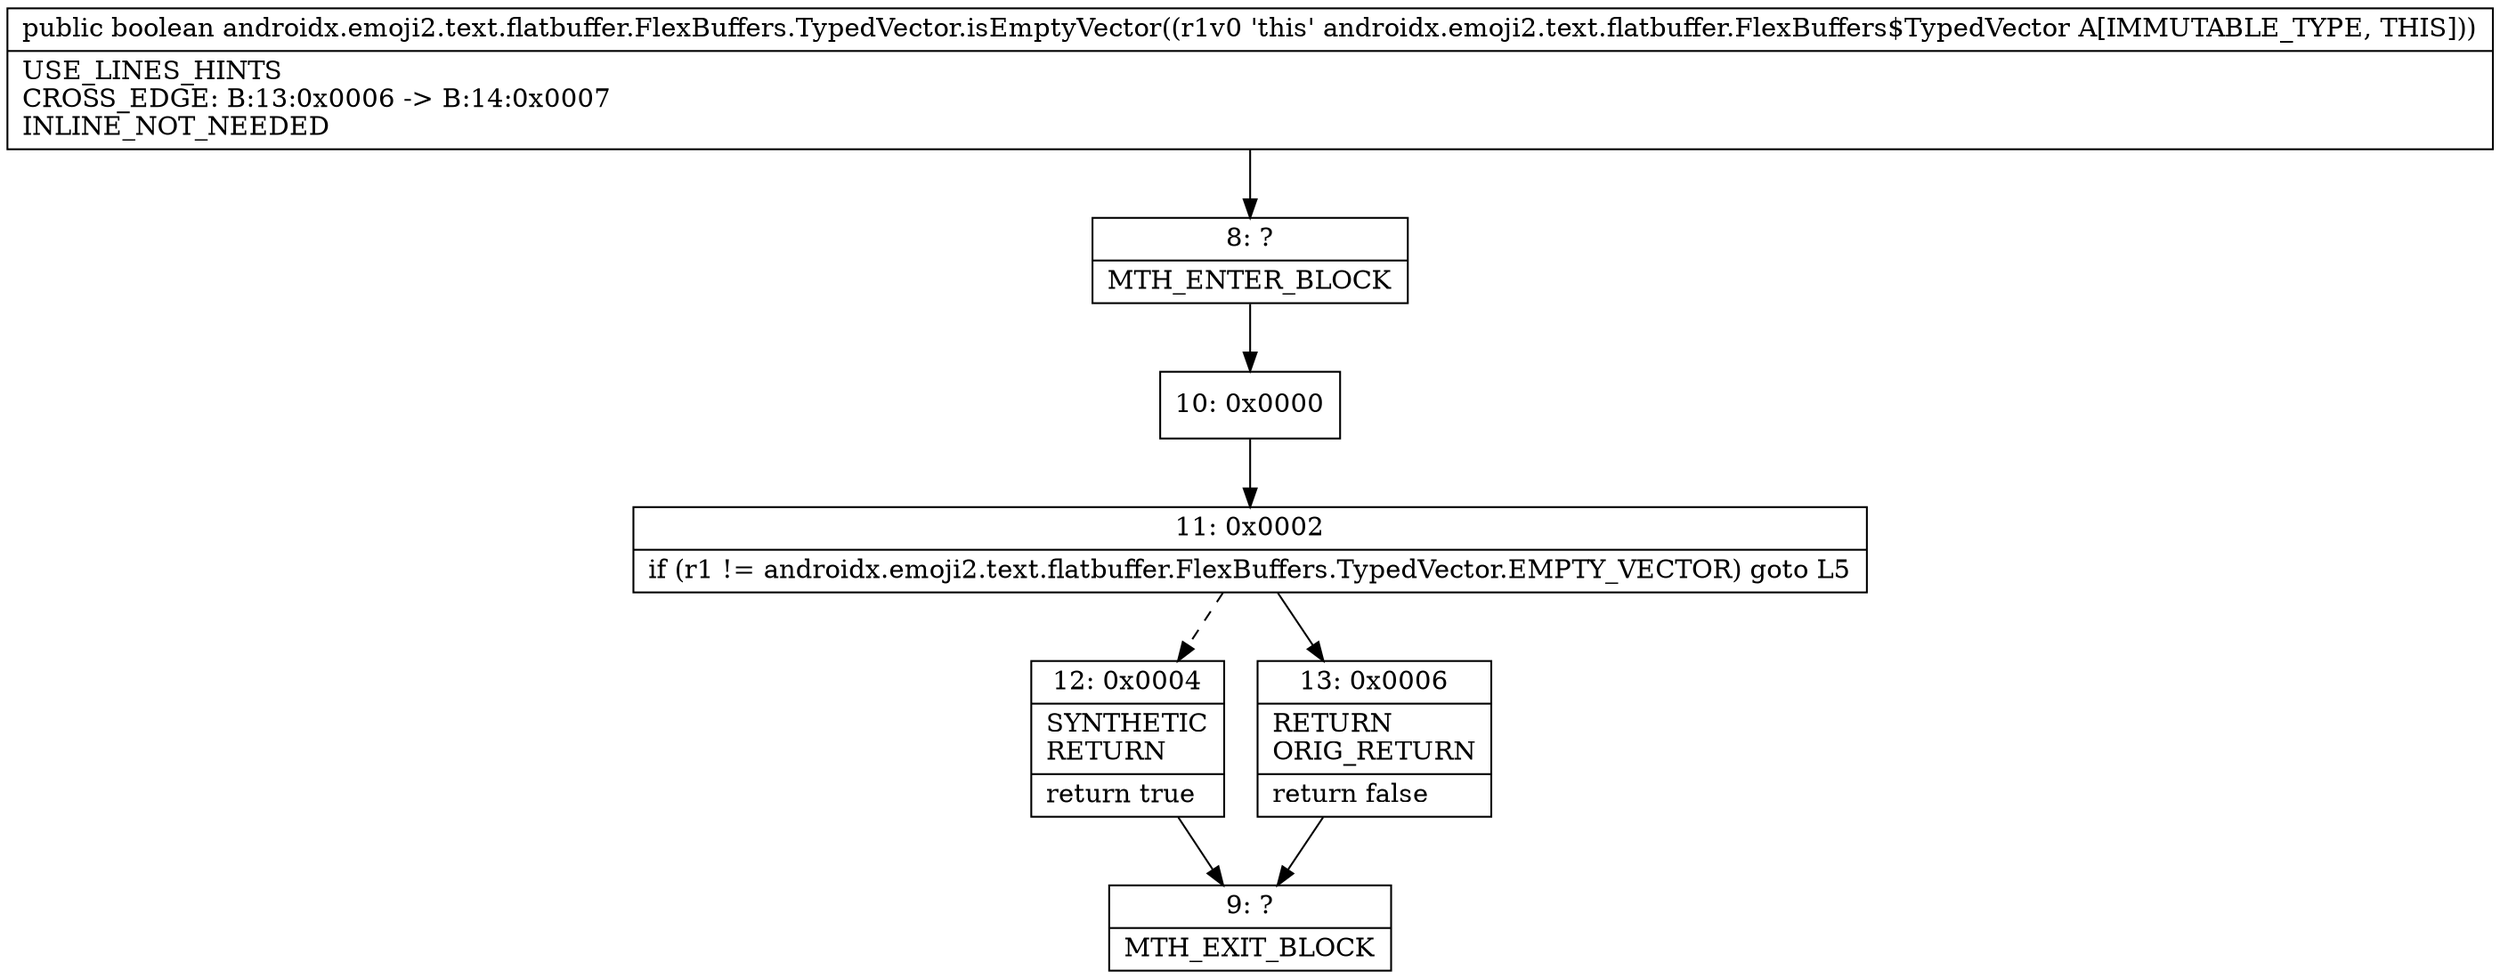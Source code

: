 digraph "CFG forandroidx.emoji2.text.flatbuffer.FlexBuffers.TypedVector.isEmptyVector()Z" {
Node_8 [shape=record,label="{8\:\ ?|MTH_ENTER_BLOCK\l}"];
Node_10 [shape=record,label="{10\:\ 0x0000}"];
Node_11 [shape=record,label="{11\:\ 0x0002|if (r1 != androidx.emoji2.text.flatbuffer.FlexBuffers.TypedVector.EMPTY_VECTOR) goto L5\l}"];
Node_12 [shape=record,label="{12\:\ 0x0004|SYNTHETIC\lRETURN\l|return true\l}"];
Node_9 [shape=record,label="{9\:\ ?|MTH_EXIT_BLOCK\l}"];
Node_13 [shape=record,label="{13\:\ 0x0006|RETURN\lORIG_RETURN\l|return false\l}"];
MethodNode[shape=record,label="{public boolean androidx.emoji2.text.flatbuffer.FlexBuffers.TypedVector.isEmptyVector((r1v0 'this' androidx.emoji2.text.flatbuffer.FlexBuffers$TypedVector A[IMMUTABLE_TYPE, THIS]))  | USE_LINES_HINTS\lCROSS_EDGE: B:13:0x0006 \-\> B:14:0x0007\lINLINE_NOT_NEEDED\l}"];
MethodNode -> Node_8;Node_8 -> Node_10;
Node_10 -> Node_11;
Node_11 -> Node_12[style=dashed];
Node_11 -> Node_13;
Node_12 -> Node_9;
Node_13 -> Node_9;
}

